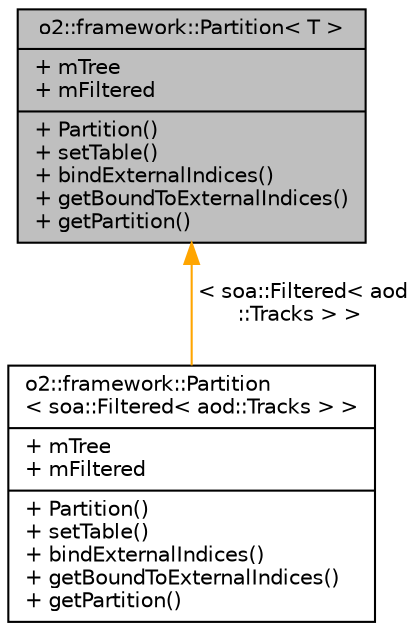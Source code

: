 digraph "o2::framework::Partition&lt; T &gt;"
{
 // INTERACTIVE_SVG=YES
  bgcolor="transparent";
  edge [fontname="Helvetica",fontsize="10",labelfontname="Helvetica",labelfontsize="10"];
  node [fontname="Helvetica",fontsize="10",shape=record];
  Node0 [label="{o2::framework::Partition\< T \>\n|+ mTree\l+ mFiltered\l|+ Partition()\l+ setTable()\l+ bindExternalIndices()\l+ getBoundToExternalIndices()\l+ getPartition()\l}",height=0.2,width=0.4,color="black", fillcolor="grey75", style="filled", fontcolor="black"];
  Node0 -> Node1 [dir="back",color="orange",fontsize="10",style="solid",label=" \< soa::Filtered\< aod\l::Tracks \> \>" ,fontname="Helvetica"];
  Node1 [label="{o2::framework::Partition\l\< soa::Filtered\< aod::Tracks \> \>\n|+ mTree\l+ mFiltered\l|+ Partition()\l+ setTable()\l+ bindExternalIndices()\l+ getBoundToExternalIndices()\l+ getPartition()\l}",height=0.2,width=0.4,color="black",URL="$d1/dbf/structo2_1_1framework_1_1Partition.html"];
}
